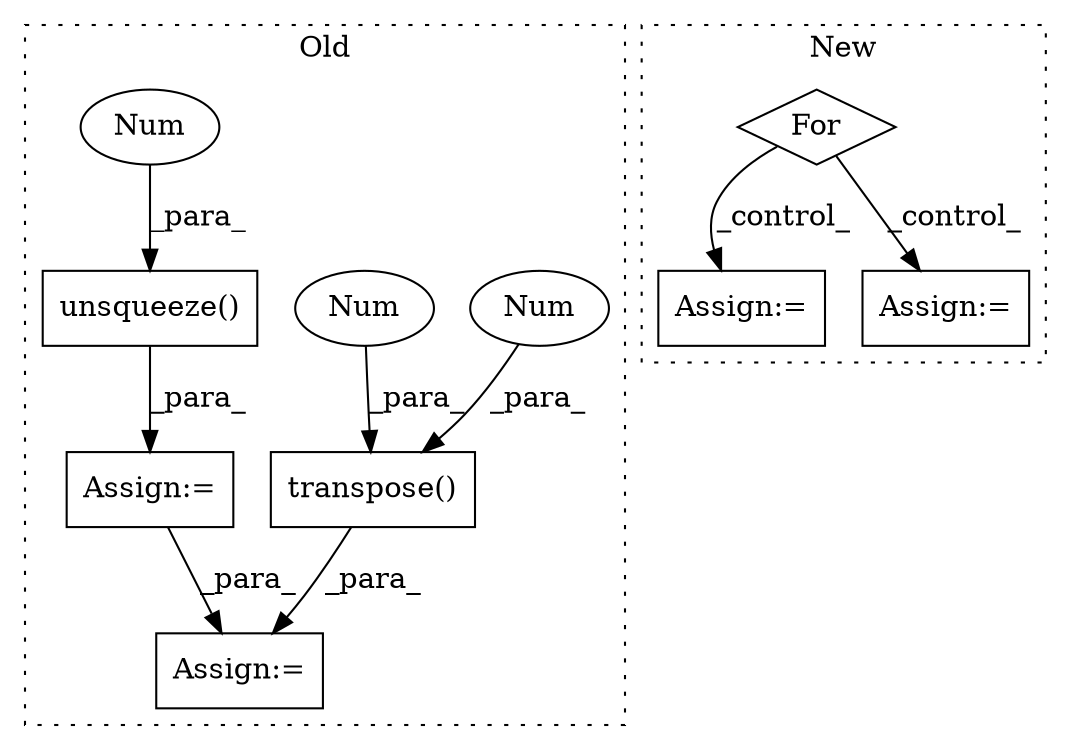 digraph G {
subgraph cluster0 {
1 [label="transpose()" a="75" s="16568,16598" l="26,1" shape="box"];
3 [label="Num" a="76" s="16594" l="1" shape="ellipse"];
4 [label="Num" a="76" s="16597" l="1" shape="ellipse"];
5 [label="Assign:=" a="68" s="17141" l="3" shape="box"];
8 [label="Assign:=" a="68" s="16814" l="3" shape="box"];
9 [label="unsqueeze()" a="75" s="16855,16882" l="26,1" shape="box"];
10 [label="Num" a="76" s="16881" l="1" shape="ellipse"];
label = "Old";
style="dotted";
}
subgraph cluster1 {
2 [label="For" a="107" s="16525,16567" l="4,10" shape="diamond"];
6 [label="Assign:=" a="68" s="16771" l="3" shape="box"];
7 [label="Assign:=" a="68" s="16597" l="3" shape="box"];
label = "New";
style="dotted";
}
1 -> 5 [label="_para_"];
2 -> 6 [label="_control_"];
2 -> 7 [label="_control_"];
3 -> 1 [label="_para_"];
4 -> 1 [label="_para_"];
8 -> 5 [label="_para_"];
9 -> 8 [label="_para_"];
10 -> 9 [label="_para_"];
}